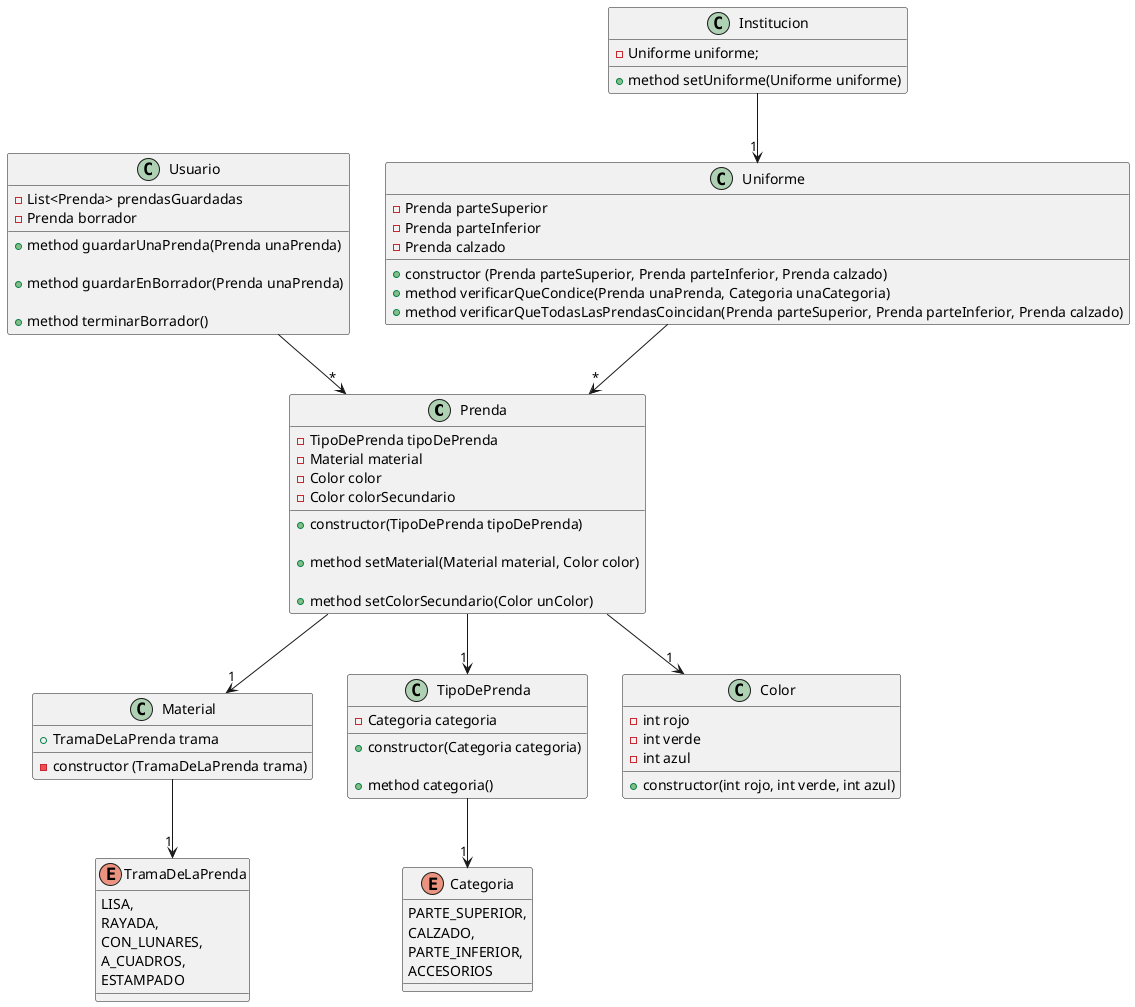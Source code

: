 @startuml segunda-iteracion

class Prenda {
  - TipoDePrenda tipoDePrenda
  - Material material
  - Color color
  - Color colorSecundario

  + constructor(TipoDePrenda tipoDePrenda)

  + method setMaterial(Material material, Color color)

  + method setColorSecundario(Color unColor)
}

class Material {
    + TramaDeLaPrenda trama

    - constructor (TramaDeLaPrenda trama)
}

enum TramaDeLaPrenda {
  LISA, 
  RAYADA, 
  CON_LUNARES, 
  A_CUADROS, 
  ESTAMPADO
}

class TipoDePrenda {
  - Categoria categoria

  + constructor(Categoria categoria) 

  + method categoria()
}


enum Categoria {
  PARTE_SUPERIOR, 
  CALZADO, 
  PARTE_INFERIOR, 
  ACCESORIOS
}

class Color {
  - int rojo
  - int verde
  - int azul

  + constructor(int rojo, int verde, int azul)
}

Prenda --> "1" Material
Prenda --> "1" Color
Prenda --> "1" TipoDePrenda

TipoDePrenda --> "1" Categoria
Material --> "1" TramaDeLaPrenda

class Usuario {
  - List<Prenda> prendasGuardadas
  - Prenda borrador

  + method guardarUnaPrenda(Prenda unaPrenda)

  + method guardarEnBorrador(Prenda unaPrenda)

  + method terminarBorrador()

}


Usuario --> "*" Prenda


class Uniforme {
  - Prenda parteSuperior
  - Prenda parteInferior
  - Prenda calzado

  + constructor (Prenda parteSuperior, Prenda parteInferior, Prenda calzado)
  + method verificarQueCondice(Prenda unaPrenda, Categoria unaCategoria)
  + method verificarQueTodasLasPrendasCoincidan(Prenda parteSuperior, Prenda parteInferior, Prenda calzado)
}

class Institucion {
  - Uniforme uniforme;

  + method setUniforme(Uniforme uniforme)
}

Uniforme --> "*" Prenda
Institucion --> "1" Uniforme

@enduml